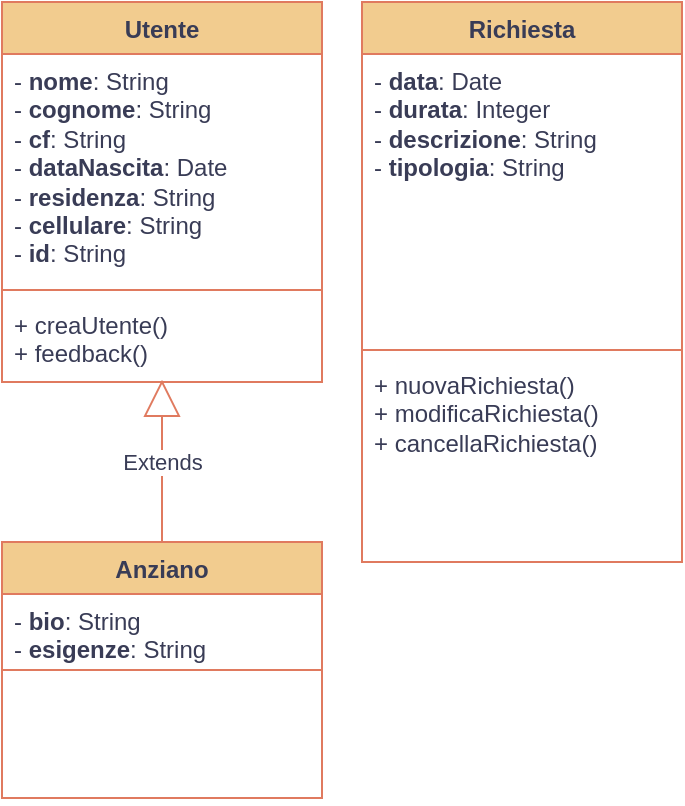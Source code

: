 <mxfile version="24.2.5" type="device">
  <diagram name="Pagina-1" id="B6kREMD9Ta0y7wJTG-ac">
    <mxGraphModel dx="339" dy="419" grid="1" gridSize="10" guides="1" tooltips="1" connect="1" arrows="1" fold="1" page="1" pageScale="1" pageWidth="827" pageHeight="1169" math="0" shadow="0">
      <root>
        <mxCell id="0" />
        <mxCell id="1" parent="0" />
        <mxCell id="GQTPTa_sVyRfk5nViACN-1" value="Utente" style="swimlane;fontStyle=1;align=center;verticalAlign=top;childLayout=stackLayout;horizontal=1;startSize=26;horizontalStack=0;resizeParent=1;resizeParentMax=0;resizeLast=0;collapsible=1;marginBottom=0;whiteSpace=wrap;html=1;labelBackgroundColor=none;fillColor=#F2CC8F;strokeColor=#E07A5F;fontColor=#393C56;" vertex="1" parent="1">
          <mxGeometry x="140" y="150" width="160" height="190" as="geometry" />
        </mxCell>
        <mxCell id="GQTPTa_sVyRfk5nViACN-2" value="- &lt;b&gt;nome&lt;/b&gt;: String&lt;div&gt;- &lt;b&gt;cognome&lt;/b&gt;: String&lt;/div&gt;&lt;div&gt;- &lt;b&gt;cf&lt;/b&gt;: String&lt;/div&gt;&lt;div&gt;- &lt;b&gt;dataNascita&lt;/b&gt;: Date&lt;/div&gt;&lt;div&gt;- &lt;b&gt;residenza&lt;/b&gt;: String&lt;/div&gt;&lt;div&gt;- &lt;b&gt;cellulare&lt;/b&gt;: String&lt;/div&gt;&lt;div&gt;- &lt;b&gt;id&lt;/b&gt;: String&lt;/div&gt;" style="text;strokeColor=none;fillColor=none;align=left;verticalAlign=top;spacingLeft=4;spacingRight=4;overflow=hidden;rotatable=0;points=[[0,0.5],[1,0.5]];portConstraint=eastwest;whiteSpace=wrap;html=1;labelBackgroundColor=none;fontColor=#393C56;" vertex="1" parent="GQTPTa_sVyRfk5nViACN-1">
          <mxGeometry y="26" width="160" height="114" as="geometry" />
        </mxCell>
        <mxCell id="GQTPTa_sVyRfk5nViACN-3" value="" style="line;strokeWidth=1;fillColor=none;align=left;verticalAlign=middle;spacingTop=-1;spacingLeft=3;spacingRight=3;rotatable=0;labelPosition=right;points=[];portConstraint=eastwest;strokeColor=#E07A5F;labelBackgroundColor=none;fontColor=#393C56;" vertex="1" parent="GQTPTa_sVyRfk5nViACN-1">
          <mxGeometry y="140" width="160" height="8" as="geometry" />
        </mxCell>
        <mxCell id="GQTPTa_sVyRfk5nViACN-4" value="&lt;div&gt;+ creaUtente()&lt;/div&gt;+ feedback()" style="text;strokeColor=none;fillColor=none;align=left;verticalAlign=top;spacingLeft=4;spacingRight=4;overflow=hidden;rotatable=0;points=[[0,0.5],[1,0.5]];portConstraint=eastwest;whiteSpace=wrap;html=1;labelBackgroundColor=none;fontColor=#393C56;" vertex="1" parent="GQTPTa_sVyRfk5nViACN-1">
          <mxGeometry y="148" width="160" height="42" as="geometry" />
        </mxCell>
        <mxCell id="GQTPTa_sVyRfk5nViACN-5" value="Richiesta" style="swimlane;fontStyle=1;align=center;verticalAlign=top;childLayout=stackLayout;horizontal=1;startSize=26;horizontalStack=0;resizeParent=1;resizeParentMax=0;resizeLast=0;collapsible=1;marginBottom=0;whiteSpace=wrap;html=1;strokeColor=#E07A5F;fontColor=#393C56;fillColor=#F2CC8F;" vertex="1" parent="1">
          <mxGeometry x="320" y="150" width="160" height="280" as="geometry" />
        </mxCell>
        <mxCell id="GQTPTa_sVyRfk5nViACN-6" value="- &lt;b&gt;data&lt;/b&gt;: Date&lt;div&gt;- &lt;b&gt;durata&lt;/b&gt;: Integer&lt;/div&gt;&lt;div&gt;- &lt;b&gt;descrizione&lt;/b&gt;: String&lt;/div&gt;&lt;div&gt;- &lt;b&gt;tipologia&lt;/b&gt;: String&lt;/div&gt;" style="text;strokeColor=none;fillColor=none;align=left;verticalAlign=top;spacingLeft=4;spacingRight=4;overflow=hidden;rotatable=0;points=[[0,0.5],[1,0.5]];portConstraint=eastwest;whiteSpace=wrap;html=1;fontColor=#393C56;" vertex="1" parent="GQTPTa_sVyRfk5nViACN-5">
          <mxGeometry y="26" width="160" height="144" as="geometry" />
        </mxCell>
        <mxCell id="GQTPTa_sVyRfk5nViACN-7" value="" style="line;strokeWidth=1;fillColor=none;align=left;verticalAlign=middle;spacingTop=-1;spacingLeft=3;spacingRight=3;rotatable=0;labelPosition=right;points=[];portConstraint=eastwest;strokeColor=inherit;fontColor=#393C56;" vertex="1" parent="GQTPTa_sVyRfk5nViACN-5">
          <mxGeometry y="170" width="160" height="8" as="geometry" />
        </mxCell>
        <mxCell id="GQTPTa_sVyRfk5nViACN-8" value="+ nuovaRichiesta()&lt;div&gt;+ modificaRichiesta()&lt;/div&gt;&lt;div&gt;+ cancellaRichiesta()&lt;/div&gt;&lt;div&gt;&lt;br&gt;&lt;/div&gt;" style="text;strokeColor=none;fillColor=none;align=left;verticalAlign=top;spacingLeft=4;spacingRight=4;overflow=hidden;rotatable=0;points=[[0,0.5],[1,0.5]];portConstraint=eastwest;whiteSpace=wrap;html=1;fontColor=#393C56;" vertex="1" parent="GQTPTa_sVyRfk5nViACN-5">
          <mxGeometry y="178" width="160" height="102" as="geometry" />
        </mxCell>
        <mxCell id="GQTPTa_sVyRfk5nViACN-13" value="Anziano&lt;div&gt;&lt;br&gt;&lt;/div&gt;" style="swimlane;fontStyle=1;align=center;verticalAlign=top;childLayout=stackLayout;horizontal=1;startSize=26;horizontalStack=0;resizeParent=1;resizeParentMax=0;resizeLast=0;collapsible=1;marginBottom=0;whiteSpace=wrap;html=1;strokeColor=#E07A5F;fontColor=#393C56;fillColor=#F2CC8F;" vertex="1" parent="1">
          <mxGeometry x="140" y="420" width="160" height="128" as="geometry" />
        </mxCell>
        <mxCell id="GQTPTa_sVyRfk5nViACN-14" value="- &lt;b&gt;bio&lt;/b&gt;: String&lt;div&gt;- &lt;b&gt;esigenze&lt;/b&gt;: String&lt;/div&gt;" style="text;strokeColor=none;fillColor=none;align=left;verticalAlign=top;spacingLeft=4;spacingRight=4;overflow=hidden;rotatable=0;points=[[0,0.5],[1,0.5]];portConstraint=eastwest;whiteSpace=wrap;html=1;fontColor=#393C56;" vertex="1" parent="GQTPTa_sVyRfk5nViACN-13">
          <mxGeometry y="26" width="160" height="34" as="geometry" />
        </mxCell>
        <mxCell id="GQTPTa_sVyRfk5nViACN-15" value="" style="line;strokeWidth=1;fillColor=none;align=left;verticalAlign=middle;spacingTop=-1;spacingLeft=3;spacingRight=3;rotatable=0;labelPosition=right;points=[];portConstraint=eastwest;strokeColor=inherit;fontColor=#393C56;" vertex="1" parent="GQTPTa_sVyRfk5nViACN-13">
          <mxGeometry y="60" width="160" height="8" as="geometry" />
        </mxCell>
        <mxCell id="GQTPTa_sVyRfk5nViACN-16" value="&lt;div&gt;&lt;br&gt;&lt;/div&gt;" style="text;strokeColor=none;fillColor=none;align=left;verticalAlign=top;spacingLeft=4;spacingRight=4;overflow=hidden;rotatable=0;points=[[0,0.5],[1,0.5]];portConstraint=eastwest;whiteSpace=wrap;html=1;fontColor=#393C56;" vertex="1" parent="GQTPTa_sVyRfk5nViACN-13">
          <mxGeometry y="68" width="160" height="60" as="geometry" />
        </mxCell>
        <mxCell id="GQTPTa_sVyRfk5nViACN-18" value="Extends" style="endArrow=block;endSize=16;endFill=0;html=1;rounded=0;strokeColor=#E07A5F;fontColor=#393C56;fillColor=#F2CC8F;exitX=0.5;exitY=0;exitDx=0;exitDy=0;entryX=0.5;entryY=0.972;entryDx=0;entryDy=0;entryPerimeter=0;" edge="1" parent="1" source="GQTPTa_sVyRfk5nViACN-13" target="GQTPTa_sVyRfk5nViACN-4">
          <mxGeometry width="160" relative="1" as="geometry">
            <mxPoint x="240" y="420" as="sourcePoint" />
            <mxPoint x="260" y="420" as="targetPoint" />
          </mxGeometry>
        </mxCell>
      </root>
    </mxGraphModel>
  </diagram>
</mxfile>

